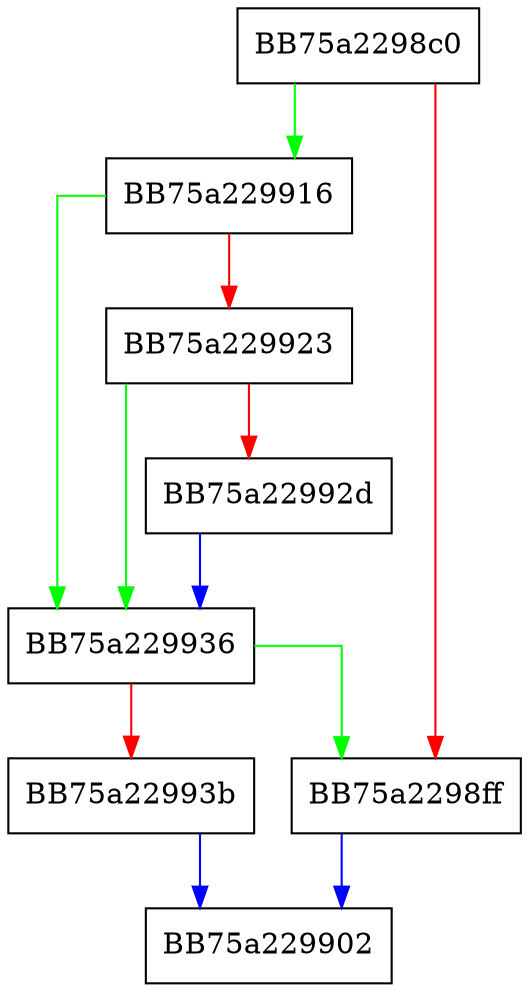 digraph is_lnk_fileformat {
  node [shape="box"];
  graph [splines=ortho];
  BB75a2298c0 -> BB75a229916 [color="green"];
  BB75a2298c0 -> BB75a2298ff [color="red"];
  BB75a2298ff -> BB75a229902 [color="blue"];
  BB75a229916 -> BB75a229936 [color="green"];
  BB75a229916 -> BB75a229923 [color="red"];
  BB75a229923 -> BB75a229936 [color="green"];
  BB75a229923 -> BB75a22992d [color="red"];
  BB75a22992d -> BB75a229936 [color="blue"];
  BB75a229936 -> BB75a2298ff [color="green"];
  BB75a229936 -> BB75a22993b [color="red"];
  BB75a22993b -> BB75a229902 [color="blue"];
}